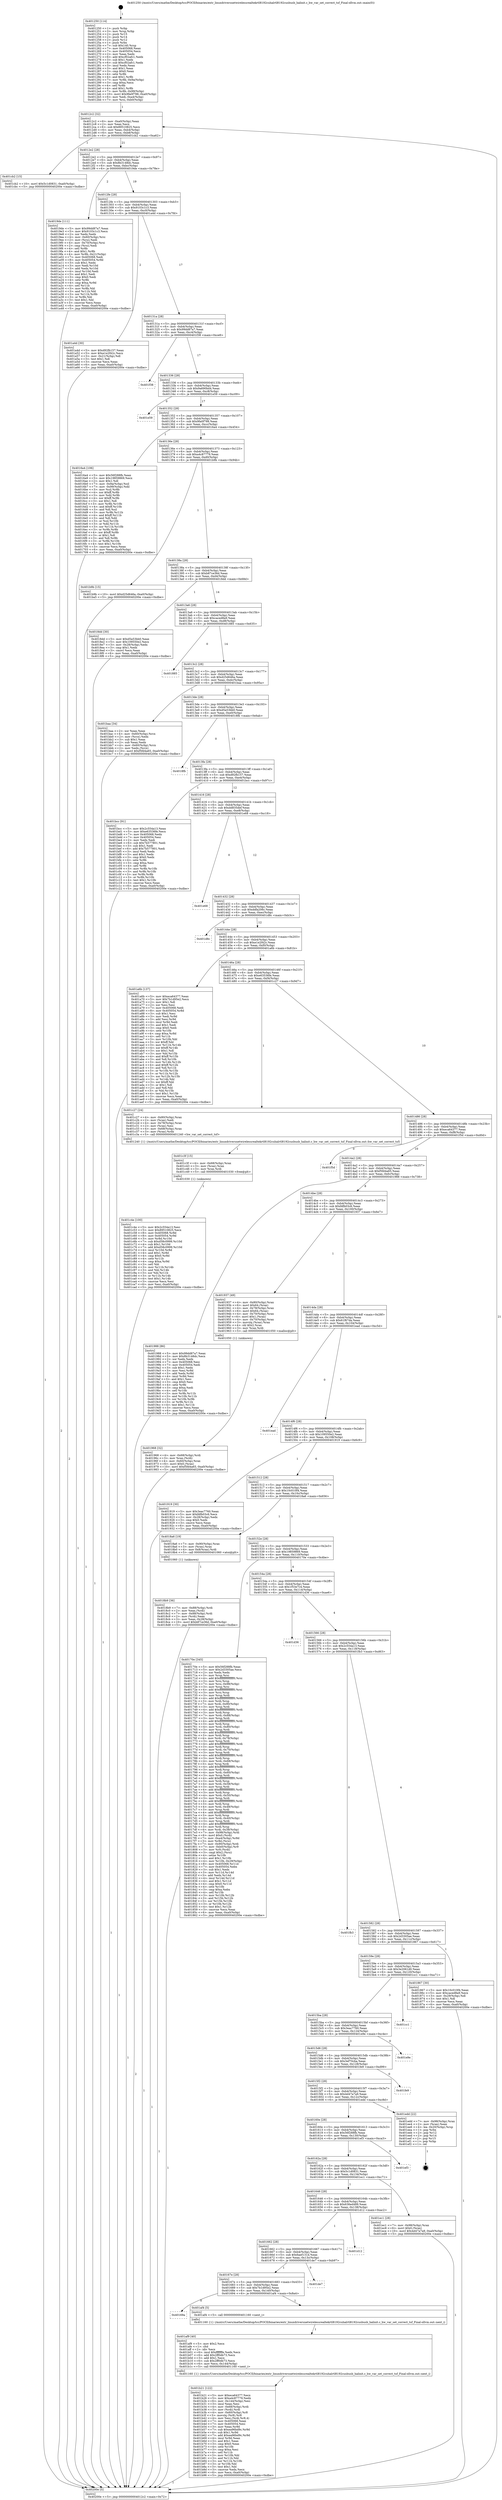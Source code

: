 digraph "0x401250" {
  label = "0x401250 (/mnt/c/Users/mathe/Desktop/tcc/POCII/binaries/extr_linuxdriversnetwirelessrealtekrtl8192cuhalrtl8192cusbusb_halinit.c_hw_var_set_correct_tsf_Final-ollvm.out::main(0))"
  labelloc = "t"
  node[shape=record]

  Entry [label="",width=0.3,height=0.3,shape=circle,fillcolor=black,style=filled]
  "0x4012c2" [label="{
     0x4012c2 [32]\l
     | [instrs]\l
     &nbsp;&nbsp;0x4012c2 \<+6\>: mov -0xa0(%rbp),%eax\l
     &nbsp;&nbsp;0x4012c8 \<+2\>: mov %eax,%ecx\l
     &nbsp;&nbsp;0x4012ca \<+6\>: sub $0x89510825,%ecx\l
     &nbsp;&nbsp;0x4012d0 \<+6\>: mov %eax,-0xb4(%rbp)\l
     &nbsp;&nbsp;0x4012d6 \<+6\>: mov %ecx,-0xb8(%rbp)\l
     &nbsp;&nbsp;0x4012dc \<+6\>: je 0000000000401cb2 \<main+0xa62\>\l
  }"]
  "0x401cb2" [label="{
     0x401cb2 [15]\l
     | [instrs]\l
     &nbsp;&nbsp;0x401cb2 \<+10\>: movl $0x5c1d0831,-0xa0(%rbp)\l
     &nbsp;&nbsp;0x401cbc \<+5\>: jmp 000000000040200e \<main+0xdbe\>\l
  }"]
  "0x4012e2" [label="{
     0x4012e2 [28]\l
     | [instrs]\l
     &nbsp;&nbsp;0x4012e2 \<+5\>: jmp 00000000004012e7 \<main+0x97\>\l
     &nbsp;&nbsp;0x4012e7 \<+6\>: mov -0xb4(%rbp),%eax\l
     &nbsp;&nbsp;0x4012ed \<+5\>: sub $0x8b3148dc,%eax\l
     &nbsp;&nbsp;0x4012f2 \<+6\>: mov %eax,-0xbc(%rbp)\l
     &nbsp;&nbsp;0x4012f8 \<+6\>: je 00000000004019de \<main+0x78e\>\l
  }"]
  Exit [label="",width=0.3,height=0.3,shape=circle,fillcolor=black,style=filled,peripheries=2]
  "0x4019de" [label="{
     0x4019de [111]\l
     | [instrs]\l
     &nbsp;&nbsp;0x4019de \<+5\>: mov $0x99dd87a7,%eax\l
     &nbsp;&nbsp;0x4019e3 \<+5\>: mov $0x9103c1c3,%ecx\l
     &nbsp;&nbsp;0x4019e8 \<+2\>: xor %edx,%edx\l
     &nbsp;&nbsp;0x4019ea \<+4\>: mov -0x60(%rbp),%rsi\l
     &nbsp;&nbsp;0x4019ee \<+2\>: mov (%rsi),%edi\l
     &nbsp;&nbsp;0x4019f0 \<+4\>: mov -0x70(%rbp),%rsi\l
     &nbsp;&nbsp;0x4019f4 \<+2\>: cmp (%rsi),%edi\l
     &nbsp;&nbsp;0x4019f6 \<+4\>: setl %r8b\l
     &nbsp;&nbsp;0x4019fa \<+4\>: and $0x1,%r8b\l
     &nbsp;&nbsp;0x4019fe \<+4\>: mov %r8b,-0x21(%rbp)\l
     &nbsp;&nbsp;0x401a02 \<+7\>: mov 0x405068,%edi\l
     &nbsp;&nbsp;0x401a09 \<+8\>: mov 0x405054,%r9d\l
     &nbsp;&nbsp;0x401a11 \<+3\>: sub $0x1,%edx\l
     &nbsp;&nbsp;0x401a14 \<+3\>: mov %edi,%r10d\l
     &nbsp;&nbsp;0x401a17 \<+3\>: add %edx,%r10d\l
     &nbsp;&nbsp;0x401a1a \<+4\>: imul %r10d,%edi\l
     &nbsp;&nbsp;0x401a1e \<+3\>: and $0x1,%edi\l
     &nbsp;&nbsp;0x401a21 \<+3\>: cmp $0x0,%edi\l
     &nbsp;&nbsp;0x401a24 \<+4\>: sete %r8b\l
     &nbsp;&nbsp;0x401a28 \<+4\>: cmp $0xa,%r9d\l
     &nbsp;&nbsp;0x401a2c \<+4\>: setl %r11b\l
     &nbsp;&nbsp;0x401a30 \<+3\>: mov %r8b,%bl\l
     &nbsp;&nbsp;0x401a33 \<+3\>: and %r11b,%bl\l
     &nbsp;&nbsp;0x401a36 \<+3\>: xor %r11b,%r8b\l
     &nbsp;&nbsp;0x401a39 \<+3\>: or %r8b,%bl\l
     &nbsp;&nbsp;0x401a3c \<+3\>: test $0x1,%bl\l
     &nbsp;&nbsp;0x401a3f \<+3\>: cmovne %ecx,%eax\l
     &nbsp;&nbsp;0x401a42 \<+6\>: mov %eax,-0xa0(%rbp)\l
     &nbsp;&nbsp;0x401a48 \<+5\>: jmp 000000000040200e \<main+0xdbe\>\l
  }"]
  "0x4012fe" [label="{
     0x4012fe [28]\l
     | [instrs]\l
     &nbsp;&nbsp;0x4012fe \<+5\>: jmp 0000000000401303 \<main+0xb3\>\l
     &nbsp;&nbsp;0x401303 \<+6\>: mov -0xb4(%rbp),%eax\l
     &nbsp;&nbsp;0x401309 \<+5\>: sub $0x9103c1c3,%eax\l
     &nbsp;&nbsp;0x40130e \<+6\>: mov %eax,-0xc0(%rbp)\l
     &nbsp;&nbsp;0x401314 \<+6\>: je 0000000000401a4d \<main+0x7fd\>\l
  }"]
  "0x401c4e" [label="{
     0x401c4e [100]\l
     | [instrs]\l
     &nbsp;&nbsp;0x401c4e \<+5\>: mov $0x2c554a13,%esi\l
     &nbsp;&nbsp;0x401c53 \<+5\>: mov $0x89510825,%ecx\l
     &nbsp;&nbsp;0x401c58 \<+8\>: mov 0x405068,%r8d\l
     &nbsp;&nbsp;0x401c60 \<+8\>: mov 0x405054,%r9d\l
     &nbsp;&nbsp;0x401c68 \<+3\>: mov %r8d,%r10d\l
     &nbsp;&nbsp;0x401c6b \<+7\>: sub $0xd58c0999,%r10d\l
     &nbsp;&nbsp;0x401c72 \<+4\>: sub $0x1,%r10d\l
     &nbsp;&nbsp;0x401c76 \<+7\>: add $0xd58c0999,%r10d\l
     &nbsp;&nbsp;0x401c7d \<+4\>: imul %r10d,%r8d\l
     &nbsp;&nbsp;0x401c81 \<+4\>: and $0x1,%r8d\l
     &nbsp;&nbsp;0x401c85 \<+4\>: cmp $0x0,%r8d\l
     &nbsp;&nbsp;0x401c89 \<+4\>: sete %r11b\l
     &nbsp;&nbsp;0x401c8d \<+4\>: cmp $0xa,%r9d\l
     &nbsp;&nbsp;0x401c91 \<+3\>: setl %bl\l
     &nbsp;&nbsp;0x401c94 \<+3\>: mov %r11b,%r14b\l
     &nbsp;&nbsp;0x401c97 \<+3\>: and %bl,%r14b\l
     &nbsp;&nbsp;0x401c9a \<+3\>: xor %bl,%r11b\l
     &nbsp;&nbsp;0x401c9d \<+3\>: or %r11b,%r14b\l
     &nbsp;&nbsp;0x401ca0 \<+4\>: test $0x1,%r14b\l
     &nbsp;&nbsp;0x401ca4 \<+3\>: cmovne %ecx,%esi\l
     &nbsp;&nbsp;0x401ca7 \<+6\>: mov %esi,-0xa0(%rbp)\l
     &nbsp;&nbsp;0x401cad \<+5\>: jmp 000000000040200e \<main+0xdbe\>\l
  }"]
  "0x401a4d" [label="{
     0x401a4d [30]\l
     | [instrs]\l
     &nbsp;&nbsp;0x401a4d \<+5\>: mov $0xd92fb157,%eax\l
     &nbsp;&nbsp;0x401a52 \<+5\>: mov $0xe1e2f42c,%ecx\l
     &nbsp;&nbsp;0x401a57 \<+3\>: mov -0x21(%rbp),%dl\l
     &nbsp;&nbsp;0x401a5a \<+3\>: test $0x1,%dl\l
     &nbsp;&nbsp;0x401a5d \<+3\>: cmovne %ecx,%eax\l
     &nbsp;&nbsp;0x401a60 \<+6\>: mov %eax,-0xa0(%rbp)\l
     &nbsp;&nbsp;0x401a66 \<+5\>: jmp 000000000040200e \<main+0xdbe\>\l
  }"]
  "0x40131a" [label="{
     0x40131a [28]\l
     | [instrs]\l
     &nbsp;&nbsp;0x40131a \<+5\>: jmp 000000000040131f \<main+0xcf\>\l
     &nbsp;&nbsp;0x40131f \<+6\>: mov -0xb4(%rbp),%eax\l
     &nbsp;&nbsp;0x401325 \<+5\>: sub $0x99dd87a7,%eax\l
     &nbsp;&nbsp;0x40132a \<+6\>: mov %eax,-0xc4(%rbp)\l
     &nbsp;&nbsp;0x401330 \<+6\>: je 0000000000401f38 \<main+0xce8\>\l
  }"]
  "0x401c3f" [label="{
     0x401c3f [15]\l
     | [instrs]\l
     &nbsp;&nbsp;0x401c3f \<+4\>: mov -0x68(%rbp),%rax\l
     &nbsp;&nbsp;0x401c43 \<+3\>: mov (%rax),%rax\l
     &nbsp;&nbsp;0x401c46 \<+3\>: mov %rax,%rdi\l
     &nbsp;&nbsp;0x401c49 \<+5\>: call 0000000000401030 \<free@plt\>\l
     | [calls]\l
     &nbsp;&nbsp;0x401030 \{1\} (unknown)\l
  }"]
  "0x401f38" [label="{
     0x401f38\l
  }", style=dashed]
  "0x401336" [label="{
     0x401336 [28]\l
     | [instrs]\l
     &nbsp;&nbsp;0x401336 \<+5\>: jmp 000000000040133b \<main+0xeb\>\l
     &nbsp;&nbsp;0x40133b \<+6\>: mov -0xb4(%rbp),%eax\l
     &nbsp;&nbsp;0x401341 \<+5\>: sub $0x9a690bd4,%eax\l
     &nbsp;&nbsp;0x401346 \<+6\>: mov %eax,-0xc8(%rbp)\l
     &nbsp;&nbsp;0x40134c \<+6\>: je 0000000000401e59 \<main+0xc09\>\l
  }"]
  "0x401b21" [label="{
     0x401b21 [122]\l
     | [instrs]\l
     &nbsp;&nbsp;0x401b21 \<+5\>: mov $0xeca64377,%ecx\l
     &nbsp;&nbsp;0x401b26 \<+5\>: mov $0xa4c87779,%edx\l
     &nbsp;&nbsp;0x401b2b \<+6\>: mov -0x144(%rbp),%esi\l
     &nbsp;&nbsp;0x401b31 \<+3\>: imul %eax,%esi\l
     &nbsp;&nbsp;0x401b34 \<+4\>: mov -0x68(%rbp),%rdi\l
     &nbsp;&nbsp;0x401b38 \<+3\>: mov (%rdi),%rdi\l
     &nbsp;&nbsp;0x401b3b \<+4\>: mov -0x60(%rbp),%r8\l
     &nbsp;&nbsp;0x401b3f \<+3\>: movslq (%r8),%r8\l
     &nbsp;&nbsp;0x401b42 \<+4\>: mov %esi,(%rdi,%r8,4)\l
     &nbsp;&nbsp;0x401b46 \<+7\>: mov 0x405068,%eax\l
     &nbsp;&nbsp;0x401b4d \<+7\>: mov 0x405054,%esi\l
     &nbsp;&nbsp;0x401b54 \<+3\>: mov %eax,%r9d\l
     &nbsp;&nbsp;0x401b57 \<+7\>: sub $0xea96bd9c,%r9d\l
     &nbsp;&nbsp;0x401b5e \<+4\>: sub $0x1,%r9d\l
     &nbsp;&nbsp;0x401b62 \<+7\>: add $0xea96bd9c,%r9d\l
     &nbsp;&nbsp;0x401b69 \<+4\>: imul %r9d,%eax\l
     &nbsp;&nbsp;0x401b6d \<+3\>: and $0x1,%eax\l
     &nbsp;&nbsp;0x401b70 \<+3\>: cmp $0x0,%eax\l
     &nbsp;&nbsp;0x401b73 \<+4\>: sete %r10b\l
     &nbsp;&nbsp;0x401b77 \<+3\>: cmp $0xa,%esi\l
     &nbsp;&nbsp;0x401b7a \<+4\>: setl %r11b\l
     &nbsp;&nbsp;0x401b7e \<+3\>: mov %r10b,%bl\l
     &nbsp;&nbsp;0x401b81 \<+3\>: and %r11b,%bl\l
     &nbsp;&nbsp;0x401b84 \<+3\>: xor %r11b,%r10b\l
     &nbsp;&nbsp;0x401b87 \<+3\>: or %r10b,%bl\l
     &nbsp;&nbsp;0x401b8a \<+3\>: test $0x1,%bl\l
     &nbsp;&nbsp;0x401b8d \<+3\>: cmovne %edx,%ecx\l
     &nbsp;&nbsp;0x401b90 \<+6\>: mov %ecx,-0xa0(%rbp)\l
     &nbsp;&nbsp;0x401b96 \<+5\>: jmp 000000000040200e \<main+0xdbe\>\l
  }"]
  "0x401e59" [label="{
     0x401e59\l
  }", style=dashed]
  "0x401352" [label="{
     0x401352 [28]\l
     | [instrs]\l
     &nbsp;&nbsp;0x401352 \<+5\>: jmp 0000000000401357 \<main+0x107\>\l
     &nbsp;&nbsp;0x401357 \<+6\>: mov -0xb4(%rbp),%eax\l
     &nbsp;&nbsp;0x40135d \<+5\>: sub $0x9fa0f788,%eax\l
     &nbsp;&nbsp;0x401362 \<+6\>: mov %eax,-0xcc(%rbp)\l
     &nbsp;&nbsp;0x401368 \<+6\>: je 00000000004016a4 \<main+0x454\>\l
  }"]
  "0x401af9" [label="{
     0x401af9 [40]\l
     | [instrs]\l
     &nbsp;&nbsp;0x401af9 \<+5\>: mov $0x2,%ecx\l
     &nbsp;&nbsp;0x401afe \<+1\>: cltd\l
     &nbsp;&nbsp;0x401aff \<+2\>: idiv %ecx\l
     &nbsp;&nbsp;0x401b01 \<+6\>: imul $0xfffffffe,%edx,%ecx\l
     &nbsp;&nbsp;0x401b07 \<+6\>: add $0x2ff0db73,%ecx\l
     &nbsp;&nbsp;0x401b0d \<+3\>: add $0x1,%ecx\l
     &nbsp;&nbsp;0x401b10 \<+6\>: sub $0x2ff0db73,%ecx\l
     &nbsp;&nbsp;0x401b16 \<+6\>: mov %ecx,-0x144(%rbp)\l
     &nbsp;&nbsp;0x401b1c \<+5\>: call 0000000000401160 \<next_i\>\l
     | [calls]\l
     &nbsp;&nbsp;0x401160 \{1\} (/mnt/c/Users/mathe/Desktop/tcc/POCII/binaries/extr_linuxdriversnetwirelessrealtekrtl8192cuhalrtl8192cusbusb_halinit.c_hw_var_set_correct_tsf_Final-ollvm.out::next_i)\l
  }"]
  "0x4016a4" [label="{
     0x4016a4 [106]\l
     | [instrs]\l
     &nbsp;&nbsp;0x4016a4 \<+5\>: mov $0x56f288fb,%eax\l
     &nbsp;&nbsp;0x4016a9 \<+5\>: mov $0x19859869,%ecx\l
     &nbsp;&nbsp;0x4016ae \<+2\>: mov $0x1,%dl\l
     &nbsp;&nbsp;0x4016b0 \<+7\>: mov -0x9a(%rbp),%sil\l
     &nbsp;&nbsp;0x4016b7 \<+7\>: mov -0x99(%rbp),%dil\l
     &nbsp;&nbsp;0x4016be \<+3\>: mov %sil,%r8b\l
     &nbsp;&nbsp;0x4016c1 \<+4\>: xor $0xff,%r8b\l
     &nbsp;&nbsp;0x4016c5 \<+3\>: mov %dil,%r9b\l
     &nbsp;&nbsp;0x4016c8 \<+4\>: xor $0xff,%r9b\l
     &nbsp;&nbsp;0x4016cc \<+3\>: xor $0x1,%dl\l
     &nbsp;&nbsp;0x4016cf \<+3\>: mov %r8b,%r10b\l
     &nbsp;&nbsp;0x4016d2 \<+4\>: and $0xff,%r10b\l
     &nbsp;&nbsp;0x4016d6 \<+3\>: and %dl,%sil\l
     &nbsp;&nbsp;0x4016d9 \<+3\>: mov %r9b,%r11b\l
     &nbsp;&nbsp;0x4016dc \<+4\>: and $0xff,%r11b\l
     &nbsp;&nbsp;0x4016e0 \<+3\>: and %dl,%dil\l
     &nbsp;&nbsp;0x4016e3 \<+3\>: or %sil,%r10b\l
     &nbsp;&nbsp;0x4016e6 \<+3\>: or %dil,%r11b\l
     &nbsp;&nbsp;0x4016e9 \<+3\>: xor %r11b,%r10b\l
     &nbsp;&nbsp;0x4016ec \<+3\>: or %r9b,%r8b\l
     &nbsp;&nbsp;0x4016ef \<+4\>: xor $0xff,%r8b\l
     &nbsp;&nbsp;0x4016f3 \<+3\>: or $0x1,%dl\l
     &nbsp;&nbsp;0x4016f6 \<+3\>: and %dl,%r8b\l
     &nbsp;&nbsp;0x4016f9 \<+3\>: or %r8b,%r10b\l
     &nbsp;&nbsp;0x4016fc \<+4\>: test $0x1,%r10b\l
     &nbsp;&nbsp;0x401700 \<+3\>: cmovne %ecx,%eax\l
     &nbsp;&nbsp;0x401703 \<+6\>: mov %eax,-0xa0(%rbp)\l
     &nbsp;&nbsp;0x401709 \<+5\>: jmp 000000000040200e \<main+0xdbe\>\l
  }"]
  "0x40136e" [label="{
     0x40136e [28]\l
     | [instrs]\l
     &nbsp;&nbsp;0x40136e \<+5\>: jmp 0000000000401373 \<main+0x123\>\l
     &nbsp;&nbsp;0x401373 \<+6\>: mov -0xb4(%rbp),%eax\l
     &nbsp;&nbsp;0x401379 \<+5\>: sub $0xa4c87779,%eax\l
     &nbsp;&nbsp;0x40137e \<+6\>: mov %eax,-0xd0(%rbp)\l
     &nbsp;&nbsp;0x401384 \<+6\>: je 0000000000401b9b \<main+0x94b\>\l
  }"]
  "0x40200e" [label="{
     0x40200e [5]\l
     | [instrs]\l
     &nbsp;&nbsp;0x40200e \<+5\>: jmp 00000000004012c2 \<main+0x72\>\l
  }"]
  "0x401250" [label="{
     0x401250 [114]\l
     | [instrs]\l
     &nbsp;&nbsp;0x401250 \<+1\>: push %rbp\l
     &nbsp;&nbsp;0x401251 \<+3\>: mov %rsp,%rbp\l
     &nbsp;&nbsp;0x401254 \<+2\>: push %r15\l
     &nbsp;&nbsp;0x401256 \<+2\>: push %r14\l
     &nbsp;&nbsp;0x401258 \<+2\>: push %r12\l
     &nbsp;&nbsp;0x40125a \<+1\>: push %rbx\l
     &nbsp;&nbsp;0x40125b \<+7\>: sub $0x140,%rsp\l
     &nbsp;&nbsp;0x401262 \<+7\>: mov 0x405068,%eax\l
     &nbsp;&nbsp;0x401269 \<+7\>: mov 0x405054,%ecx\l
     &nbsp;&nbsp;0x401270 \<+2\>: mov %eax,%edx\l
     &nbsp;&nbsp;0x401272 \<+6\>: add $0xcf02afc1,%edx\l
     &nbsp;&nbsp;0x401278 \<+3\>: sub $0x1,%edx\l
     &nbsp;&nbsp;0x40127b \<+6\>: sub $0xcf02afc1,%edx\l
     &nbsp;&nbsp;0x401281 \<+3\>: imul %edx,%eax\l
     &nbsp;&nbsp;0x401284 \<+3\>: and $0x1,%eax\l
     &nbsp;&nbsp;0x401287 \<+3\>: cmp $0x0,%eax\l
     &nbsp;&nbsp;0x40128a \<+4\>: sete %r8b\l
     &nbsp;&nbsp;0x40128e \<+4\>: and $0x1,%r8b\l
     &nbsp;&nbsp;0x401292 \<+7\>: mov %r8b,-0x9a(%rbp)\l
     &nbsp;&nbsp;0x401299 \<+3\>: cmp $0xa,%ecx\l
     &nbsp;&nbsp;0x40129c \<+4\>: setl %r8b\l
     &nbsp;&nbsp;0x4012a0 \<+4\>: and $0x1,%r8b\l
     &nbsp;&nbsp;0x4012a4 \<+7\>: mov %r8b,-0x99(%rbp)\l
     &nbsp;&nbsp;0x4012ab \<+10\>: movl $0x9fa0f788,-0xa0(%rbp)\l
     &nbsp;&nbsp;0x4012b5 \<+6\>: mov %edi,-0xa4(%rbp)\l
     &nbsp;&nbsp;0x4012bb \<+7\>: mov %rsi,-0xb0(%rbp)\l
  }"]
  "0x40169a" [label="{
     0x40169a\l
  }", style=dashed]
  "0x401b9b" [label="{
     0x401b9b [15]\l
     | [instrs]\l
     &nbsp;&nbsp;0x401b9b \<+10\>: movl $0xd25d646a,-0xa0(%rbp)\l
     &nbsp;&nbsp;0x401ba5 \<+5\>: jmp 000000000040200e \<main+0xdbe\>\l
  }"]
  "0x40138a" [label="{
     0x40138a [28]\l
     | [instrs]\l
     &nbsp;&nbsp;0x40138a \<+5\>: jmp 000000000040138f \<main+0x13f\>\l
     &nbsp;&nbsp;0x40138f \<+6\>: mov -0xb4(%rbp),%eax\l
     &nbsp;&nbsp;0x401395 \<+5\>: sub $0xb87ce36d,%eax\l
     &nbsp;&nbsp;0x40139a \<+6\>: mov %eax,-0xd4(%rbp)\l
     &nbsp;&nbsp;0x4013a0 \<+6\>: je 00000000004018dd \<main+0x68d\>\l
  }"]
  "0x401af4" [label="{
     0x401af4 [5]\l
     | [instrs]\l
     &nbsp;&nbsp;0x401af4 \<+5\>: call 0000000000401160 \<next_i\>\l
     | [calls]\l
     &nbsp;&nbsp;0x401160 \{1\} (/mnt/c/Users/mathe/Desktop/tcc/POCII/binaries/extr_linuxdriversnetwirelessrealtekrtl8192cuhalrtl8192cusbusb_halinit.c_hw_var_set_correct_tsf_Final-ollvm.out::next_i)\l
  }"]
  "0x4018dd" [label="{
     0x4018dd [30]\l
     | [instrs]\l
     &nbsp;&nbsp;0x4018dd \<+5\>: mov $0xd5a53bb0,%eax\l
     &nbsp;&nbsp;0x4018e2 \<+5\>: mov $0x109550e2,%ecx\l
     &nbsp;&nbsp;0x4018e7 \<+3\>: mov -0x28(%rbp),%edx\l
     &nbsp;&nbsp;0x4018ea \<+3\>: cmp $0x1,%edx\l
     &nbsp;&nbsp;0x4018ed \<+3\>: cmovl %ecx,%eax\l
     &nbsp;&nbsp;0x4018f0 \<+6\>: mov %eax,-0xa0(%rbp)\l
     &nbsp;&nbsp;0x4018f6 \<+5\>: jmp 000000000040200e \<main+0xdbe\>\l
  }"]
  "0x4013a6" [label="{
     0x4013a6 [28]\l
     | [instrs]\l
     &nbsp;&nbsp;0x4013a6 \<+5\>: jmp 00000000004013ab \<main+0x15b\>\l
     &nbsp;&nbsp;0x4013ab \<+6\>: mov -0xb4(%rbp),%eax\l
     &nbsp;&nbsp;0x4013b1 \<+5\>: sub $0xcaced8a9,%eax\l
     &nbsp;&nbsp;0x4013b6 \<+6\>: mov %eax,-0xd8(%rbp)\l
     &nbsp;&nbsp;0x4013bc \<+6\>: je 0000000000401885 \<main+0x635\>\l
  }"]
  "0x40167e" [label="{
     0x40167e [28]\l
     | [instrs]\l
     &nbsp;&nbsp;0x40167e \<+5\>: jmp 0000000000401683 \<main+0x433\>\l
     &nbsp;&nbsp;0x401683 \<+6\>: mov -0xb4(%rbp),%eax\l
     &nbsp;&nbsp;0x401689 \<+5\>: sub $0x7b1d95e2,%eax\l
     &nbsp;&nbsp;0x40168e \<+6\>: mov %eax,-0x140(%rbp)\l
     &nbsp;&nbsp;0x401694 \<+6\>: je 0000000000401af4 \<main+0x8a4\>\l
  }"]
  "0x401885" [label="{
     0x401885\l
  }", style=dashed]
  "0x4013c2" [label="{
     0x4013c2 [28]\l
     | [instrs]\l
     &nbsp;&nbsp;0x4013c2 \<+5\>: jmp 00000000004013c7 \<main+0x177\>\l
     &nbsp;&nbsp;0x4013c7 \<+6\>: mov -0xb4(%rbp),%eax\l
     &nbsp;&nbsp;0x4013cd \<+5\>: sub $0xd25d646a,%eax\l
     &nbsp;&nbsp;0x4013d2 \<+6\>: mov %eax,-0xdc(%rbp)\l
     &nbsp;&nbsp;0x4013d8 \<+6\>: je 0000000000401baa \<main+0x95a\>\l
  }"]
  "0x401de7" [label="{
     0x401de7\l
  }", style=dashed]
  "0x401baa" [label="{
     0x401baa [34]\l
     | [instrs]\l
     &nbsp;&nbsp;0x401baa \<+2\>: xor %eax,%eax\l
     &nbsp;&nbsp;0x401bac \<+4\>: mov -0x60(%rbp),%rcx\l
     &nbsp;&nbsp;0x401bb0 \<+2\>: mov (%rcx),%edx\l
     &nbsp;&nbsp;0x401bb2 \<+3\>: sub $0x1,%eax\l
     &nbsp;&nbsp;0x401bb5 \<+2\>: sub %eax,%edx\l
     &nbsp;&nbsp;0x401bb7 \<+4\>: mov -0x60(%rbp),%rcx\l
     &nbsp;&nbsp;0x401bbb \<+2\>: mov %edx,(%rcx)\l
     &nbsp;&nbsp;0x401bbd \<+10\>: movl $0xf5fd4a65,-0xa0(%rbp)\l
     &nbsp;&nbsp;0x401bc7 \<+5\>: jmp 000000000040200e \<main+0xdbe\>\l
  }"]
  "0x4013de" [label="{
     0x4013de [28]\l
     | [instrs]\l
     &nbsp;&nbsp;0x4013de \<+5\>: jmp 00000000004013e3 \<main+0x193\>\l
     &nbsp;&nbsp;0x4013e3 \<+6\>: mov -0xb4(%rbp),%eax\l
     &nbsp;&nbsp;0x4013e9 \<+5\>: sub $0xd5a53bb0,%eax\l
     &nbsp;&nbsp;0x4013ee \<+6\>: mov %eax,-0xe0(%rbp)\l
     &nbsp;&nbsp;0x4013f4 \<+6\>: je 00000000004018fb \<main+0x6ab\>\l
  }"]
  "0x401662" [label="{
     0x401662 [28]\l
     | [instrs]\l
     &nbsp;&nbsp;0x401662 \<+5\>: jmp 0000000000401667 \<main+0x417\>\l
     &nbsp;&nbsp;0x401667 \<+6\>: mov -0xb4(%rbp),%eax\l
     &nbsp;&nbsp;0x40166d \<+5\>: sub $0x6aef131d,%eax\l
     &nbsp;&nbsp;0x401672 \<+6\>: mov %eax,-0x13c(%rbp)\l
     &nbsp;&nbsp;0x401678 \<+6\>: je 0000000000401de7 \<main+0xb97\>\l
  }"]
  "0x4018fb" [label="{
     0x4018fb\l
  }", style=dashed]
  "0x4013fa" [label="{
     0x4013fa [28]\l
     | [instrs]\l
     &nbsp;&nbsp;0x4013fa \<+5\>: jmp 00000000004013ff \<main+0x1af\>\l
     &nbsp;&nbsp;0x4013ff \<+6\>: mov -0xb4(%rbp),%eax\l
     &nbsp;&nbsp;0x401405 \<+5\>: sub $0xd92fb157,%eax\l
     &nbsp;&nbsp;0x40140a \<+6\>: mov %eax,-0xe4(%rbp)\l
     &nbsp;&nbsp;0x401410 \<+6\>: je 0000000000401bcc \<main+0x97c\>\l
  }"]
  "0x401d12" [label="{
     0x401d12\l
  }", style=dashed]
  "0x401bcc" [label="{
     0x401bcc [91]\l
     | [instrs]\l
     &nbsp;&nbsp;0x401bcc \<+5\>: mov $0x2c554a13,%eax\l
     &nbsp;&nbsp;0x401bd1 \<+5\>: mov $0xe63536fe,%ecx\l
     &nbsp;&nbsp;0x401bd6 \<+7\>: mov 0x405068,%edx\l
     &nbsp;&nbsp;0x401bdd \<+7\>: mov 0x405054,%esi\l
     &nbsp;&nbsp;0x401be4 \<+2\>: mov %edx,%edi\l
     &nbsp;&nbsp;0x401be6 \<+6\>: sub $0x7b577801,%edi\l
     &nbsp;&nbsp;0x401bec \<+3\>: sub $0x1,%edi\l
     &nbsp;&nbsp;0x401bef \<+6\>: add $0x7b577801,%edi\l
     &nbsp;&nbsp;0x401bf5 \<+3\>: imul %edi,%edx\l
     &nbsp;&nbsp;0x401bf8 \<+3\>: and $0x1,%edx\l
     &nbsp;&nbsp;0x401bfb \<+3\>: cmp $0x0,%edx\l
     &nbsp;&nbsp;0x401bfe \<+4\>: sete %r8b\l
     &nbsp;&nbsp;0x401c02 \<+3\>: cmp $0xa,%esi\l
     &nbsp;&nbsp;0x401c05 \<+4\>: setl %r9b\l
     &nbsp;&nbsp;0x401c09 \<+3\>: mov %r8b,%r10b\l
     &nbsp;&nbsp;0x401c0c \<+3\>: and %r9b,%r10b\l
     &nbsp;&nbsp;0x401c0f \<+3\>: xor %r9b,%r8b\l
     &nbsp;&nbsp;0x401c12 \<+3\>: or %r8b,%r10b\l
     &nbsp;&nbsp;0x401c15 \<+4\>: test $0x1,%r10b\l
     &nbsp;&nbsp;0x401c19 \<+3\>: cmovne %ecx,%eax\l
     &nbsp;&nbsp;0x401c1c \<+6\>: mov %eax,-0xa0(%rbp)\l
     &nbsp;&nbsp;0x401c22 \<+5\>: jmp 000000000040200e \<main+0xdbe\>\l
  }"]
  "0x401416" [label="{
     0x401416 [28]\l
     | [instrs]\l
     &nbsp;&nbsp;0x401416 \<+5\>: jmp 000000000040141b \<main+0x1cb\>\l
     &nbsp;&nbsp;0x40141b \<+6\>: mov -0xb4(%rbp),%eax\l
     &nbsp;&nbsp;0x401421 \<+5\>: sub $0xdd835def,%eax\l
     &nbsp;&nbsp;0x401426 \<+6\>: mov %eax,-0xe8(%rbp)\l
     &nbsp;&nbsp;0x40142c \<+6\>: je 0000000000401e68 \<main+0xc18\>\l
  }"]
  "0x401646" [label="{
     0x401646 [28]\l
     | [instrs]\l
     &nbsp;&nbsp;0x401646 \<+5\>: jmp 000000000040164b \<main+0x3fb\>\l
     &nbsp;&nbsp;0x40164b \<+6\>: mov -0xb4(%rbp),%eax\l
     &nbsp;&nbsp;0x401651 \<+5\>: sub $0x636ed489,%eax\l
     &nbsp;&nbsp;0x401656 \<+6\>: mov %eax,-0x138(%rbp)\l
     &nbsp;&nbsp;0x40165c \<+6\>: je 0000000000401d12 \<main+0xac2\>\l
  }"]
  "0x401e68" [label="{
     0x401e68\l
  }", style=dashed]
  "0x401432" [label="{
     0x401432 [28]\l
     | [instrs]\l
     &nbsp;&nbsp;0x401432 \<+5\>: jmp 0000000000401437 \<main+0x1e7\>\l
     &nbsp;&nbsp;0x401437 \<+6\>: mov -0xb4(%rbp),%eax\l
     &nbsp;&nbsp;0x40143d \<+5\>: sub $0xddfa206c,%eax\l
     &nbsp;&nbsp;0x401442 \<+6\>: mov %eax,-0xec(%rbp)\l
     &nbsp;&nbsp;0x401448 \<+6\>: je 0000000000401d8c \<main+0xb3c\>\l
  }"]
  "0x401ec1" [label="{
     0x401ec1 [28]\l
     | [instrs]\l
     &nbsp;&nbsp;0x401ec1 \<+7\>: mov -0x98(%rbp),%rax\l
     &nbsp;&nbsp;0x401ec8 \<+6\>: movl $0x0,(%rax)\l
     &nbsp;&nbsp;0x401ece \<+10\>: movl $0x4d47a7a9,-0xa0(%rbp)\l
     &nbsp;&nbsp;0x401ed8 \<+5\>: jmp 000000000040200e \<main+0xdbe\>\l
  }"]
  "0x401d8c" [label="{
     0x401d8c\l
  }", style=dashed]
  "0x40144e" [label="{
     0x40144e [28]\l
     | [instrs]\l
     &nbsp;&nbsp;0x40144e \<+5\>: jmp 0000000000401453 \<main+0x203\>\l
     &nbsp;&nbsp;0x401453 \<+6\>: mov -0xb4(%rbp),%eax\l
     &nbsp;&nbsp;0x401459 \<+5\>: sub $0xe1e2f42c,%eax\l
     &nbsp;&nbsp;0x40145e \<+6\>: mov %eax,-0xf0(%rbp)\l
     &nbsp;&nbsp;0x401464 \<+6\>: je 0000000000401a6b \<main+0x81b\>\l
  }"]
  "0x40162a" [label="{
     0x40162a [28]\l
     | [instrs]\l
     &nbsp;&nbsp;0x40162a \<+5\>: jmp 000000000040162f \<main+0x3df\>\l
     &nbsp;&nbsp;0x40162f \<+6\>: mov -0xb4(%rbp),%eax\l
     &nbsp;&nbsp;0x401635 \<+5\>: sub $0x5c1d0831,%eax\l
     &nbsp;&nbsp;0x40163a \<+6\>: mov %eax,-0x134(%rbp)\l
     &nbsp;&nbsp;0x401640 \<+6\>: je 0000000000401ec1 \<main+0xc71\>\l
  }"]
  "0x401a6b" [label="{
     0x401a6b [137]\l
     | [instrs]\l
     &nbsp;&nbsp;0x401a6b \<+5\>: mov $0xeca64377,%eax\l
     &nbsp;&nbsp;0x401a70 \<+5\>: mov $0x7b1d95e2,%ecx\l
     &nbsp;&nbsp;0x401a75 \<+2\>: mov $0x1,%dl\l
     &nbsp;&nbsp;0x401a77 \<+2\>: xor %esi,%esi\l
     &nbsp;&nbsp;0x401a79 \<+7\>: mov 0x405068,%edi\l
     &nbsp;&nbsp;0x401a80 \<+8\>: mov 0x405054,%r8d\l
     &nbsp;&nbsp;0x401a88 \<+3\>: sub $0x1,%esi\l
     &nbsp;&nbsp;0x401a8b \<+3\>: mov %edi,%r9d\l
     &nbsp;&nbsp;0x401a8e \<+3\>: add %esi,%r9d\l
     &nbsp;&nbsp;0x401a91 \<+4\>: imul %r9d,%edi\l
     &nbsp;&nbsp;0x401a95 \<+3\>: and $0x1,%edi\l
     &nbsp;&nbsp;0x401a98 \<+3\>: cmp $0x0,%edi\l
     &nbsp;&nbsp;0x401a9b \<+4\>: sete %r10b\l
     &nbsp;&nbsp;0x401a9f \<+4\>: cmp $0xa,%r8d\l
     &nbsp;&nbsp;0x401aa3 \<+4\>: setl %r11b\l
     &nbsp;&nbsp;0x401aa7 \<+3\>: mov %r10b,%bl\l
     &nbsp;&nbsp;0x401aaa \<+3\>: xor $0xff,%bl\l
     &nbsp;&nbsp;0x401aad \<+3\>: mov %r11b,%r14b\l
     &nbsp;&nbsp;0x401ab0 \<+4\>: xor $0xff,%r14b\l
     &nbsp;&nbsp;0x401ab4 \<+3\>: xor $0x1,%dl\l
     &nbsp;&nbsp;0x401ab7 \<+3\>: mov %bl,%r15b\l
     &nbsp;&nbsp;0x401aba \<+4\>: and $0xff,%r15b\l
     &nbsp;&nbsp;0x401abe \<+3\>: and %dl,%r10b\l
     &nbsp;&nbsp;0x401ac1 \<+3\>: mov %r14b,%r12b\l
     &nbsp;&nbsp;0x401ac4 \<+4\>: and $0xff,%r12b\l
     &nbsp;&nbsp;0x401ac8 \<+3\>: and %dl,%r11b\l
     &nbsp;&nbsp;0x401acb \<+3\>: or %r10b,%r15b\l
     &nbsp;&nbsp;0x401ace \<+3\>: or %r11b,%r12b\l
     &nbsp;&nbsp;0x401ad1 \<+3\>: xor %r12b,%r15b\l
     &nbsp;&nbsp;0x401ad4 \<+3\>: or %r14b,%bl\l
     &nbsp;&nbsp;0x401ad7 \<+3\>: xor $0xff,%bl\l
     &nbsp;&nbsp;0x401ada \<+3\>: or $0x1,%dl\l
     &nbsp;&nbsp;0x401add \<+2\>: and %dl,%bl\l
     &nbsp;&nbsp;0x401adf \<+3\>: or %bl,%r15b\l
     &nbsp;&nbsp;0x401ae2 \<+4\>: test $0x1,%r15b\l
     &nbsp;&nbsp;0x401ae6 \<+3\>: cmovne %ecx,%eax\l
     &nbsp;&nbsp;0x401ae9 \<+6\>: mov %eax,-0xa0(%rbp)\l
     &nbsp;&nbsp;0x401aef \<+5\>: jmp 000000000040200e \<main+0xdbe\>\l
  }"]
  "0x40146a" [label="{
     0x40146a [28]\l
     | [instrs]\l
     &nbsp;&nbsp;0x40146a \<+5\>: jmp 000000000040146f \<main+0x21f\>\l
     &nbsp;&nbsp;0x40146f \<+6\>: mov -0xb4(%rbp),%eax\l
     &nbsp;&nbsp;0x401475 \<+5\>: sub $0xe63536fe,%eax\l
     &nbsp;&nbsp;0x40147a \<+6\>: mov %eax,-0xf4(%rbp)\l
     &nbsp;&nbsp;0x401480 \<+6\>: je 0000000000401c27 \<main+0x9d7\>\l
  }"]
  "0x401ef3" [label="{
     0x401ef3\l
  }", style=dashed]
  "0x401c27" [label="{
     0x401c27 [24]\l
     | [instrs]\l
     &nbsp;&nbsp;0x401c27 \<+4\>: mov -0x80(%rbp),%rax\l
     &nbsp;&nbsp;0x401c2b \<+2\>: mov (%rax),%edi\l
     &nbsp;&nbsp;0x401c2d \<+4\>: mov -0x78(%rbp),%rax\l
     &nbsp;&nbsp;0x401c31 \<+2\>: mov (%rax),%esi\l
     &nbsp;&nbsp;0x401c33 \<+4\>: mov -0x68(%rbp),%rax\l
     &nbsp;&nbsp;0x401c37 \<+3\>: mov (%rax),%rdx\l
     &nbsp;&nbsp;0x401c3a \<+5\>: call 0000000000401240 \<hw_var_set_correct_tsf\>\l
     | [calls]\l
     &nbsp;&nbsp;0x401240 \{1\} (/mnt/c/Users/mathe/Desktop/tcc/POCII/binaries/extr_linuxdriversnetwirelessrealtekrtl8192cuhalrtl8192cusbusb_halinit.c_hw_var_set_correct_tsf_Final-ollvm.out::hw_var_set_correct_tsf)\l
  }"]
  "0x401486" [label="{
     0x401486 [28]\l
     | [instrs]\l
     &nbsp;&nbsp;0x401486 \<+5\>: jmp 000000000040148b \<main+0x23b\>\l
     &nbsp;&nbsp;0x40148b \<+6\>: mov -0xb4(%rbp),%eax\l
     &nbsp;&nbsp;0x401491 \<+5\>: sub $0xeca64377,%eax\l
     &nbsp;&nbsp;0x401496 \<+6\>: mov %eax,-0xf8(%rbp)\l
     &nbsp;&nbsp;0x40149c \<+6\>: je 0000000000401f5d \<main+0xd0d\>\l
  }"]
  "0x40160e" [label="{
     0x40160e [28]\l
     | [instrs]\l
     &nbsp;&nbsp;0x40160e \<+5\>: jmp 0000000000401613 \<main+0x3c3\>\l
     &nbsp;&nbsp;0x401613 \<+6\>: mov -0xb4(%rbp),%eax\l
     &nbsp;&nbsp;0x401619 \<+5\>: sub $0x56f288fb,%eax\l
     &nbsp;&nbsp;0x40161e \<+6\>: mov %eax,-0x130(%rbp)\l
     &nbsp;&nbsp;0x401624 \<+6\>: je 0000000000401ef3 \<main+0xca3\>\l
  }"]
  "0x401f5d" [label="{
     0x401f5d\l
  }", style=dashed]
  "0x4014a2" [label="{
     0x4014a2 [28]\l
     | [instrs]\l
     &nbsp;&nbsp;0x4014a2 \<+5\>: jmp 00000000004014a7 \<main+0x257\>\l
     &nbsp;&nbsp;0x4014a7 \<+6\>: mov -0xb4(%rbp),%eax\l
     &nbsp;&nbsp;0x4014ad \<+5\>: sub $0xf5fd4a65,%eax\l
     &nbsp;&nbsp;0x4014b2 \<+6\>: mov %eax,-0xfc(%rbp)\l
     &nbsp;&nbsp;0x4014b8 \<+6\>: je 0000000000401988 \<main+0x738\>\l
  }"]
  "0x401edd" [label="{
     0x401edd [22]\l
     | [instrs]\l
     &nbsp;&nbsp;0x401edd \<+7\>: mov -0x98(%rbp),%rax\l
     &nbsp;&nbsp;0x401ee4 \<+2\>: mov (%rax),%eax\l
     &nbsp;&nbsp;0x401ee6 \<+4\>: lea -0x20(%rbp),%rsp\l
     &nbsp;&nbsp;0x401eea \<+1\>: pop %rbx\l
     &nbsp;&nbsp;0x401eeb \<+2\>: pop %r12\l
     &nbsp;&nbsp;0x401eed \<+2\>: pop %r14\l
     &nbsp;&nbsp;0x401eef \<+2\>: pop %r15\l
     &nbsp;&nbsp;0x401ef1 \<+1\>: pop %rbp\l
     &nbsp;&nbsp;0x401ef2 \<+1\>: ret\l
  }"]
  "0x401988" [label="{
     0x401988 [86]\l
     | [instrs]\l
     &nbsp;&nbsp;0x401988 \<+5\>: mov $0x99dd87a7,%eax\l
     &nbsp;&nbsp;0x40198d \<+5\>: mov $0x8b3148dc,%ecx\l
     &nbsp;&nbsp;0x401992 \<+2\>: xor %edx,%edx\l
     &nbsp;&nbsp;0x401994 \<+7\>: mov 0x405068,%esi\l
     &nbsp;&nbsp;0x40199b \<+7\>: mov 0x405054,%edi\l
     &nbsp;&nbsp;0x4019a2 \<+3\>: sub $0x1,%edx\l
     &nbsp;&nbsp;0x4019a5 \<+3\>: mov %esi,%r8d\l
     &nbsp;&nbsp;0x4019a8 \<+3\>: add %edx,%r8d\l
     &nbsp;&nbsp;0x4019ab \<+4\>: imul %r8d,%esi\l
     &nbsp;&nbsp;0x4019af \<+3\>: and $0x1,%esi\l
     &nbsp;&nbsp;0x4019b2 \<+3\>: cmp $0x0,%esi\l
     &nbsp;&nbsp;0x4019b5 \<+4\>: sete %r9b\l
     &nbsp;&nbsp;0x4019b9 \<+3\>: cmp $0xa,%edi\l
     &nbsp;&nbsp;0x4019bc \<+4\>: setl %r10b\l
     &nbsp;&nbsp;0x4019c0 \<+3\>: mov %r9b,%r11b\l
     &nbsp;&nbsp;0x4019c3 \<+3\>: and %r10b,%r11b\l
     &nbsp;&nbsp;0x4019c6 \<+3\>: xor %r10b,%r9b\l
     &nbsp;&nbsp;0x4019c9 \<+3\>: or %r9b,%r11b\l
     &nbsp;&nbsp;0x4019cc \<+4\>: test $0x1,%r11b\l
     &nbsp;&nbsp;0x4019d0 \<+3\>: cmovne %ecx,%eax\l
     &nbsp;&nbsp;0x4019d3 \<+6\>: mov %eax,-0xa0(%rbp)\l
     &nbsp;&nbsp;0x4019d9 \<+5\>: jmp 000000000040200e \<main+0xdbe\>\l
  }"]
  "0x4014be" [label="{
     0x4014be [28]\l
     | [instrs]\l
     &nbsp;&nbsp;0x4014be \<+5\>: jmp 00000000004014c3 \<main+0x273\>\l
     &nbsp;&nbsp;0x4014c3 \<+6\>: mov -0xb4(%rbp),%eax\l
     &nbsp;&nbsp;0x4014c9 \<+5\>: sub $0xfdfb03c6,%eax\l
     &nbsp;&nbsp;0x4014ce \<+6\>: mov %eax,-0x100(%rbp)\l
     &nbsp;&nbsp;0x4014d4 \<+6\>: je 0000000000401937 \<main+0x6e7\>\l
  }"]
  "0x4015f2" [label="{
     0x4015f2 [28]\l
     | [instrs]\l
     &nbsp;&nbsp;0x4015f2 \<+5\>: jmp 00000000004015f7 \<main+0x3a7\>\l
     &nbsp;&nbsp;0x4015f7 \<+6\>: mov -0xb4(%rbp),%eax\l
     &nbsp;&nbsp;0x4015fd \<+5\>: sub $0x4d47a7a9,%eax\l
     &nbsp;&nbsp;0x401602 \<+6\>: mov %eax,-0x12c(%rbp)\l
     &nbsp;&nbsp;0x401608 \<+6\>: je 0000000000401edd \<main+0xc8d\>\l
  }"]
  "0x401937" [label="{
     0x401937 [49]\l
     | [instrs]\l
     &nbsp;&nbsp;0x401937 \<+4\>: mov -0x80(%rbp),%rax\l
     &nbsp;&nbsp;0x40193b \<+6\>: movl $0x64,(%rax)\l
     &nbsp;&nbsp;0x401941 \<+4\>: mov -0x78(%rbp),%rax\l
     &nbsp;&nbsp;0x401945 \<+6\>: movl $0x64,(%rax)\l
     &nbsp;&nbsp;0x40194b \<+4\>: mov -0x70(%rbp),%rax\l
     &nbsp;&nbsp;0x40194f \<+6\>: movl $0x1,(%rax)\l
     &nbsp;&nbsp;0x401955 \<+4\>: mov -0x70(%rbp),%rax\l
     &nbsp;&nbsp;0x401959 \<+3\>: movslq (%rax),%rax\l
     &nbsp;&nbsp;0x40195c \<+4\>: shl $0x2,%rax\l
     &nbsp;&nbsp;0x401960 \<+3\>: mov %rax,%rdi\l
     &nbsp;&nbsp;0x401963 \<+5\>: call 0000000000401050 \<malloc@plt\>\l
     | [calls]\l
     &nbsp;&nbsp;0x401050 \{1\} (unknown)\l
  }"]
  "0x4014da" [label="{
     0x4014da [28]\l
     | [instrs]\l
     &nbsp;&nbsp;0x4014da \<+5\>: jmp 00000000004014df \<main+0x28f\>\l
     &nbsp;&nbsp;0x4014df \<+6\>: mov -0xb4(%rbp),%eax\l
     &nbsp;&nbsp;0x4014e5 \<+5\>: sub $0x61f67da,%eax\l
     &nbsp;&nbsp;0x4014ea \<+6\>: mov %eax,-0x104(%rbp)\l
     &nbsp;&nbsp;0x4014f0 \<+6\>: je 0000000000401ead \<main+0xc5d\>\l
  }"]
  "0x401fe9" [label="{
     0x401fe9\l
  }", style=dashed]
  "0x401ead" [label="{
     0x401ead\l
  }", style=dashed]
  "0x4014f6" [label="{
     0x4014f6 [28]\l
     | [instrs]\l
     &nbsp;&nbsp;0x4014f6 \<+5\>: jmp 00000000004014fb \<main+0x2ab\>\l
     &nbsp;&nbsp;0x4014fb \<+6\>: mov -0xb4(%rbp),%eax\l
     &nbsp;&nbsp;0x401501 \<+5\>: sub $0x109550e2,%eax\l
     &nbsp;&nbsp;0x401506 \<+6\>: mov %eax,-0x108(%rbp)\l
     &nbsp;&nbsp;0x40150c \<+6\>: je 0000000000401919 \<main+0x6c9\>\l
  }"]
  "0x4015d6" [label="{
     0x4015d6 [28]\l
     | [instrs]\l
     &nbsp;&nbsp;0x4015d6 \<+5\>: jmp 00000000004015db \<main+0x38b\>\l
     &nbsp;&nbsp;0x4015db \<+6\>: mov -0xb4(%rbp),%eax\l
     &nbsp;&nbsp;0x4015e1 \<+5\>: sub $0x3ef70cba,%eax\l
     &nbsp;&nbsp;0x4015e6 \<+6\>: mov %eax,-0x128(%rbp)\l
     &nbsp;&nbsp;0x4015ec \<+6\>: je 0000000000401fe9 \<main+0xd99\>\l
  }"]
  "0x401919" [label="{
     0x401919 [30]\l
     | [instrs]\l
     &nbsp;&nbsp;0x401919 \<+5\>: mov $0x3eac7760,%eax\l
     &nbsp;&nbsp;0x40191e \<+5\>: mov $0xfdfb03c6,%ecx\l
     &nbsp;&nbsp;0x401923 \<+3\>: mov -0x28(%rbp),%edx\l
     &nbsp;&nbsp;0x401926 \<+3\>: cmp $0x0,%edx\l
     &nbsp;&nbsp;0x401929 \<+3\>: cmove %ecx,%eax\l
     &nbsp;&nbsp;0x40192c \<+6\>: mov %eax,-0xa0(%rbp)\l
     &nbsp;&nbsp;0x401932 \<+5\>: jmp 000000000040200e \<main+0xdbe\>\l
  }"]
  "0x401512" [label="{
     0x401512 [28]\l
     | [instrs]\l
     &nbsp;&nbsp;0x401512 \<+5\>: jmp 0000000000401517 \<main+0x2c7\>\l
     &nbsp;&nbsp;0x401517 \<+6\>: mov -0xb4(%rbp),%eax\l
     &nbsp;&nbsp;0x40151d \<+5\>: sub $0x10c010f4,%eax\l
     &nbsp;&nbsp;0x401522 \<+6\>: mov %eax,-0x10c(%rbp)\l
     &nbsp;&nbsp;0x401528 \<+6\>: je 00000000004018a6 \<main+0x656\>\l
  }"]
  "0x401e9e" [label="{
     0x401e9e\l
  }", style=dashed]
  "0x4018a6" [label="{
     0x4018a6 [19]\l
     | [instrs]\l
     &nbsp;&nbsp;0x4018a6 \<+7\>: mov -0x90(%rbp),%rax\l
     &nbsp;&nbsp;0x4018ad \<+3\>: mov (%rax),%rax\l
     &nbsp;&nbsp;0x4018b0 \<+4\>: mov 0x8(%rax),%rdi\l
     &nbsp;&nbsp;0x4018b4 \<+5\>: call 0000000000401060 \<atoi@plt\>\l
     | [calls]\l
     &nbsp;&nbsp;0x401060 \{1\} (unknown)\l
  }"]
  "0x40152e" [label="{
     0x40152e [28]\l
     | [instrs]\l
     &nbsp;&nbsp;0x40152e \<+5\>: jmp 0000000000401533 \<main+0x2e3\>\l
     &nbsp;&nbsp;0x401533 \<+6\>: mov -0xb4(%rbp),%eax\l
     &nbsp;&nbsp;0x401539 \<+5\>: sub $0x19859869,%eax\l
     &nbsp;&nbsp;0x40153e \<+6\>: mov %eax,-0x110(%rbp)\l
     &nbsp;&nbsp;0x401544 \<+6\>: je 000000000040170e \<main+0x4be\>\l
  }"]
  "0x4015ba" [label="{
     0x4015ba [28]\l
     | [instrs]\l
     &nbsp;&nbsp;0x4015ba \<+5\>: jmp 00000000004015bf \<main+0x36f\>\l
     &nbsp;&nbsp;0x4015bf \<+6\>: mov -0xb4(%rbp),%eax\l
     &nbsp;&nbsp;0x4015c5 \<+5\>: sub $0x3eac7760,%eax\l
     &nbsp;&nbsp;0x4015ca \<+6\>: mov %eax,-0x124(%rbp)\l
     &nbsp;&nbsp;0x4015d0 \<+6\>: je 0000000000401e9e \<main+0xc4e\>\l
  }"]
  "0x40170e" [label="{
     0x40170e [345]\l
     | [instrs]\l
     &nbsp;&nbsp;0x40170e \<+5\>: mov $0x56f288fb,%eax\l
     &nbsp;&nbsp;0x401713 \<+5\>: mov $0x2d3305ae,%ecx\l
     &nbsp;&nbsp;0x401718 \<+2\>: xor %edx,%edx\l
     &nbsp;&nbsp;0x40171a \<+3\>: mov %rsp,%rsi\l
     &nbsp;&nbsp;0x40171d \<+4\>: add $0xfffffffffffffff0,%rsi\l
     &nbsp;&nbsp;0x401721 \<+3\>: mov %rsi,%rsp\l
     &nbsp;&nbsp;0x401724 \<+7\>: mov %rsi,-0x98(%rbp)\l
     &nbsp;&nbsp;0x40172b \<+3\>: mov %rsp,%rsi\l
     &nbsp;&nbsp;0x40172e \<+4\>: add $0xfffffffffffffff0,%rsi\l
     &nbsp;&nbsp;0x401732 \<+3\>: mov %rsi,%rsp\l
     &nbsp;&nbsp;0x401735 \<+3\>: mov %rsp,%rdi\l
     &nbsp;&nbsp;0x401738 \<+4\>: add $0xfffffffffffffff0,%rdi\l
     &nbsp;&nbsp;0x40173c \<+3\>: mov %rdi,%rsp\l
     &nbsp;&nbsp;0x40173f \<+7\>: mov %rdi,-0x90(%rbp)\l
     &nbsp;&nbsp;0x401746 \<+3\>: mov %rsp,%rdi\l
     &nbsp;&nbsp;0x401749 \<+4\>: add $0xfffffffffffffff0,%rdi\l
     &nbsp;&nbsp;0x40174d \<+3\>: mov %rdi,%rsp\l
     &nbsp;&nbsp;0x401750 \<+7\>: mov %rdi,-0x88(%rbp)\l
     &nbsp;&nbsp;0x401757 \<+3\>: mov %rsp,%rdi\l
     &nbsp;&nbsp;0x40175a \<+4\>: add $0xfffffffffffffff0,%rdi\l
     &nbsp;&nbsp;0x40175e \<+3\>: mov %rdi,%rsp\l
     &nbsp;&nbsp;0x401761 \<+4\>: mov %rdi,-0x80(%rbp)\l
     &nbsp;&nbsp;0x401765 \<+3\>: mov %rsp,%rdi\l
     &nbsp;&nbsp;0x401768 \<+4\>: add $0xfffffffffffffff0,%rdi\l
     &nbsp;&nbsp;0x40176c \<+3\>: mov %rdi,%rsp\l
     &nbsp;&nbsp;0x40176f \<+4\>: mov %rdi,-0x78(%rbp)\l
     &nbsp;&nbsp;0x401773 \<+3\>: mov %rsp,%rdi\l
     &nbsp;&nbsp;0x401776 \<+4\>: add $0xfffffffffffffff0,%rdi\l
     &nbsp;&nbsp;0x40177a \<+3\>: mov %rdi,%rsp\l
     &nbsp;&nbsp;0x40177d \<+4\>: mov %rdi,-0x70(%rbp)\l
     &nbsp;&nbsp;0x401781 \<+3\>: mov %rsp,%rdi\l
     &nbsp;&nbsp;0x401784 \<+4\>: add $0xfffffffffffffff0,%rdi\l
     &nbsp;&nbsp;0x401788 \<+3\>: mov %rdi,%rsp\l
     &nbsp;&nbsp;0x40178b \<+4\>: mov %rdi,-0x68(%rbp)\l
     &nbsp;&nbsp;0x40178f \<+3\>: mov %rsp,%rdi\l
     &nbsp;&nbsp;0x401792 \<+4\>: add $0xfffffffffffffff0,%rdi\l
     &nbsp;&nbsp;0x401796 \<+3\>: mov %rdi,%rsp\l
     &nbsp;&nbsp;0x401799 \<+4\>: mov %rdi,-0x60(%rbp)\l
     &nbsp;&nbsp;0x40179d \<+3\>: mov %rsp,%rdi\l
     &nbsp;&nbsp;0x4017a0 \<+4\>: add $0xfffffffffffffff0,%rdi\l
     &nbsp;&nbsp;0x4017a4 \<+3\>: mov %rdi,%rsp\l
     &nbsp;&nbsp;0x4017a7 \<+4\>: mov %rdi,-0x58(%rbp)\l
     &nbsp;&nbsp;0x4017ab \<+3\>: mov %rsp,%rdi\l
     &nbsp;&nbsp;0x4017ae \<+4\>: add $0xfffffffffffffff0,%rdi\l
     &nbsp;&nbsp;0x4017b2 \<+3\>: mov %rdi,%rsp\l
     &nbsp;&nbsp;0x4017b5 \<+4\>: mov %rdi,-0x50(%rbp)\l
     &nbsp;&nbsp;0x4017b9 \<+3\>: mov %rsp,%rdi\l
     &nbsp;&nbsp;0x4017bc \<+4\>: add $0xfffffffffffffff0,%rdi\l
     &nbsp;&nbsp;0x4017c0 \<+3\>: mov %rdi,%rsp\l
     &nbsp;&nbsp;0x4017c3 \<+4\>: mov %rdi,-0x48(%rbp)\l
     &nbsp;&nbsp;0x4017c7 \<+3\>: mov %rsp,%rdi\l
     &nbsp;&nbsp;0x4017ca \<+4\>: add $0xfffffffffffffff0,%rdi\l
     &nbsp;&nbsp;0x4017ce \<+3\>: mov %rdi,%rsp\l
     &nbsp;&nbsp;0x4017d1 \<+4\>: mov %rdi,-0x40(%rbp)\l
     &nbsp;&nbsp;0x4017d5 \<+3\>: mov %rsp,%rdi\l
     &nbsp;&nbsp;0x4017d8 \<+4\>: add $0xfffffffffffffff0,%rdi\l
     &nbsp;&nbsp;0x4017dc \<+3\>: mov %rdi,%rsp\l
     &nbsp;&nbsp;0x4017df \<+4\>: mov %rdi,-0x38(%rbp)\l
     &nbsp;&nbsp;0x4017e3 \<+7\>: mov -0x98(%rbp),%rdi\l
     &nbsp;&nbsp;0x4017ea \<+6\>: movl $0x0,(%rdi)\l
     &nbsp;&nbsp;0x4017f0 \<+7\>: mov -0xa4(%rbp),%r8d\l
     &nbsp;&nbsp;0x4017f7 \<+3\>: mov %r8d,(%rsi)\l
     &nbsp;&nbsp;0x4017fa \<+7\>: mov -0x90(%rbp),%rdi\l
     &nbsp;&nbsp;0x401801 \<+7\>: mov -0xb0(%rbp),%r9\l
     &nbsp;&nbsp;0x401808 \<+3\>: mov %r9,(%rdi)\l
     &nbsp;&nbsp;0x40180b \<+3\>: cmpl $0x2,(%rsi)\l
     &nbsp;&nbsp;0x40180e \<+4\>: setne %r10b\l
     &nbsp;&nbsp;0x401812 \<+4\>: and $0x1,%r10b\l
     &nbsp;&nbsp;0x401816 \<+4\>: mov %r10b,-0x29(%rbp)\l
     &nbsp;&nbsp;0x40181a \<+8\>: mov 0x405068,%r11d\l
     &nbsp;&nbsp;0x401822 \<+7\>: mov 0x405054,%ebx\l
     &nbsp;&nbsp;0x401829 \<+3\>: sub $0x1,%edx\l
     &nbsp;&nbsp;0x40182c \<+3\>: mov %r11d,%r14d\l
     &nbsp;&nbsp;0x40182f \<+3\>: add %edx,%r14d\l
     &nbsp;&nbsp;0x401832 \<+4\>: imul %r14d,%r11d\l
     &nbsp;&nbsp;0x401836 \<+4\>: and $0x1,%r11d\l
     &nbsp;&nbsp;0x40183a \<+4\>: cmp $0x0,%r11d\l
     &nbsp;&nbsp;0x40183e \<+4\>: sete %r10b\l
     &nbsp;&nbsp;0x401842 \<+3\>: cmp $0xa,%ebx\l
     &nbsp;&nbsp;0x401845 \<+4\>: setl %r15b\l
     &nbsp;&nbsp;0x401849 \<+3\>: mov %r10b,%r12b\l
     &nbsp;&nbsp;0x40184c \<+3\>: and %r15b,%r12b\l
     &nbsp;&nbsp;0x40184f \<+3\>: xor %r15b,%r10b\l
     &nbsp;&nbsp;0x401852 \<+3\>: or %r10b,%r12b\l
     &nbsp;&nbsp;0x401855 \<+4\>: test $0x1,%r12b\l
     &nbsp;&nbsp;0x401859 \<+3\>: cmovne %ecx,%eax\l
     &nbsp;&nbsp;0x40185c \<+6\>: mov %eax,-0xa0(%rbp)\l
     &nbsp;&nbsp;0x401862 \<+5\>: jmp 000000000040200e \<main+0xdbe\>\l
  }"]
  "0x40154a" [label="{
     0x40154a [28]\l
     | [instrs]\l
     &nbsp;&nbsp;0x40154a \<+5\>: jmp 000000000040154f \<main+0x2ff\>\l
     &nbsp;&nbsp;0x40154f \<+6\>: mov -0xb4(%rbp),%eax\l
     &nbsp;&nbsp;0x401555 \<+5\>: sub $0x1f53e7c4,%eax\l
     &nbsp;&nbsp;0x40155a \<+6\>: mov %eax,-0x114(%rbp)\l
     &nbsp;&nbsp;0x401560 \<+6\>: je 0000000000401d36 \<main+0xae6\>\l
  }"]
  "0x401cc1" [label="{
     0x401cc1\l
  }", style=dashed]
  "0x401968" [label="{
     0x401968 [32]\l
     | [instrs]\l
     &nbsp;&nbsp;0x401968 \<+4\>: mov -0x68(%rbp),%rdi\l
     &nbsp;&nbsp;0x40196c \<+3\>: mov %rax,(%rdi)\l
     &nbsp;&nbsp;0x40196f \<+4\>: mov -0x60(%rbp),%rax\l
     &nbsp;&nbsp;0x401973 \<+6\>: movl $0x0,(%rax)\l
     &nbsp;&nbsp;0x401979 \<+10\>: movl $0xf5fd4a65,-0xa0(%rbp)\l
     &nbsp;&nbsp;0x401983 \<+5\>: jmp 000000000040200e \<main+0xdbe\>\l
  }"]
  "0x401d36" [label="{
     0x401d36\l
  }", style=dashed]
  "0x401566" [label="{
     0x401566 [28]\l
     | [instrs]\l
     &nbsp;&nbsp;0x401566 \<+5\>: jmp 000000000040156b \<main+0x31b\>\l
     &nbsp;&nbsp;0x40156b \<+6\>: mov -0xb4(%rbp),%eax\l
     &nbsp;&nbsp;0x401571 \<+5\>: sub $0x2c554a13,%eax\l
     &nbsp;&nbsp;0x401576 \<+6\>: mov %eax,-0x118(%rbp)\l
     &nbsp;&nbsp;0x40157c \<+6\>: je 0000000000401fb3 \<main+0xd63\>\l
  }"]
  "0x4018b9" [label="{
     0x4018b9 [36]\l
     | [instrs]\l
     &nbsp;&nbsp;0x4018b9 \<+7\>: mov -0x88(%rbp),%rdi\l
     &nbsp;&nbsp;0x4018c0 \<+2\>: mov %eax,(%rdi)\l
     &nbsp;&nbsp;0x4018c2 \<+7\>: mov -0x88(%rbp),%rdi\l
     &nbsp;&nbsp;0x4018c9 \<+2\>: mov (%rdi),%eax\l
     &nbsp;&nbsp;0x4018cb \<+3\>: mov %eax,-0x28(%rbp)\l
     &nbsp;&nbsp;0x4018ce \<+10\>: movl $0xb87ce36d,-0xa0(%rbp)\l
     &nbsp;&nbsp;0x4018d8 \<+5\>: jmp 000000000040200e \<main+0xdbe\>\l
  }"]
  "0x401fb3" [label="{
     0x401fb3\l
  }", style=dashed]
  "0x401582" [label="{
     0x401582 [28]\l
     | [instrs]\l
     &nbsp;&nbsp;0x401582 \<+5\>: jmp 0000000000401587 \<main+0x337\>\l
     &nbsp;&nbsp;0x401587 \<+6\>: mov -0xb4(%rbp),%eax\l
     &nbsp;&nbsp;0x40158d \<+5\>: sub $0x2d3305ae,%eax\l
     &nbsp;&nbsp;0x401592 \<+6\>: mov %eax,-0x11c(%rbp)\l
     &nbsp;&nbsp;0x401598 \<+6\>: je 0000000000401867 \<main+0x617\>\l
  }"]
  "0x40159e" [label="{
     0x40159e [28]\l
     | [instrs]\l
     &nbsp;&nbsp;0x40159e \<+5\>: jmp 00000000004015a3 \<main+0x353\>\l
     &nbsp;&nbsp;0x4015a3 \<+6\>: mov -0xb4(%rbp),%eax\l
     &nbsp;&nbsp;0x4015a9 \<+5\>: sub $0x3e2061d0,%eax\l
     &nbsp;&nbsp;0x4015ae \<+6\>: mov %eax,-0x120(%rbp)\l
     &nbsp;&nbsp;0x4015b4 \<+6\>: je 0000000000401cc1 \<main+0xa71\>\l
  }"]
  "0x401867" [label="{
     0x401867 [30]\l
     | [instrs]\l
     &nbsp;&nbsp;0x401867 \<+5\>: mov $0x10c010f4,%eax\l
     &nbsp;&nbsp;0x40186c \<+5\>: mov $0xcaced8a9,%ecx\l
     &nbsp;&nbsp;0x401871 \<+3\>: mov -0x29(%rbp),%dl\l
     &nbsp;&nbsp;0x401874 \<+3\>: test $0x1,%dl\l
     &nbsp;&nbsp;0x401877 \<+3\>: cmovne %ecx,%eax\l
     &nbsp;&nbsp;0x40187a \<+6\>: mov %eax,-0xa0(%rbp)\l
     &nbsp;&nbsp;0x401880 \<+5\>: jmp 000000000040200e \<main+0xdbe\>\l
  }"]
  Entry -> "0x401250" [label=" 1"]
  "0x4012c2" -> "0x401cb2" [label=" 1"]
  "0x4012c2" -> "0x4012e2" [label=" 21"]
  "0x401edd" -> Exit [label=" 1"]
  "0x4012e2" -> "0x4019de" [label=" 2"]
  "0x4012e2" -> "0x4012fe" [label=" 19"]
  "0x401ec1" -> "0x40200e" [label=" 1"]
  "0x4012fe" -> "0x401a4d" [label=" 2"]
  "0x4012fe" -> "0x40131a" [label=" 17"]
  "0x401cb2" -> "0x40200e" [label=" 1"]
  "0x40131a" -> "0x401f38" [label=" 0"]
  "0x40131a" -> "0x401336" [label=" 17"]
  "0x401c4e" -> "0x40200e" [label=" 1"]
  "0x401336" -> "0x401e59" [label=" 0"]
  "0x401336" -> "0x401352" [label=" 17"]
  "0x401c3f" -> "0x401c4e" [label=" 1"]
  "0x401352" -> "0x4016a4" [label=" 1"]
  "0x401352" -> "0x40136e" [label=" 16"]
  "0x4016a4" -> "0x40200e" [label=" 1"]
  "0x401250" -> "0x4012c2" [label=" 1"]
  "0x40200e" -> "0x4012c2" [label=" 21"]
  "0x401c27" -> "0x401c3f" [label=" 1"]
  "0x40136e" -> "0x401b9b" [label=" 1"]
  "0x40136e" -> "0x40138a" [label=" 15"]
  "0x401bcc" -> "0x40200e" [label=" 1"]
  "0x40138a" -> "0x4018dd" [label=" 1"]
  "0x40138a" -> "0x4013a6" [label=" 14"]
  "0x401baa" -> "0x40200e" [label=" 1"]
  "0x4013a6" -> "0x401885" [label=" 0"]
  "0x4013a6" -> "0x4013c2" [label=" 14"]
  "0x401b21" -> "0x40200e" [label=" 1"]
  "0x4013c2" -> "0x401baa" [label=" 1"]
  "0x4013c2" -> "0x4013de" [label=" 13"]
  "0x401af9" -> "0x401b21" [label=" 1"]
  "0x4013de" -> "0x4018fb" [label=" 0"]
  "0x4013de" -> "0x4013fa" [label=" 13"]
  "0x40167e" -> "0x40169a" [label=" 0"]
  "0x4013fa" -> "0x401bcc" [label=" 1"]
  "0x4013fa" -> "0x401416" [label=" 12"]
  "0x40167e" -> "0x401af4" [label=" 1"]
  "0x401416" -> "0x401e68" [label=" 0"]
  "0x401416" -> "0x401432" [label=" 12"]
  "0x401662" -> "0x40167e" [label=" 1"]
  "0x401432" -> "0x401d8c" [label=" 0"]
  "0x401432" -> "0x40144e" [label=" 12"]
  "0x401662" -> "0x401de7" [label=" 0"]
  "0x40144e" -> "0x401a6b" [label=" 1"]
  "0x40144e" -> "0x40146a" [label=" 11"]
  "0x401646" -> "0x401662" [label=" 1"]
  "0x40146a" -> "0x401c27" [label=" 1"]
  "0x40146a" -> "0x401486" [label=" 10"]
  "0x401646" -> "0x401d12" [label=" 0"]
  "0x401486" -> "0x401f5d" [label=" 0"]
  "0x401486" -> "0x4014a2" [label=" 10"]
  "0x40162a" -> "0x401646" [label=" 1"]
  "0x4014a2" -> "0x401988" [label=" 2"]
  "0x4014a2" -> "0x4014be" [label=" 8"]
  "0x40162a" -> "0x401ec1" [label=" 1"]
  "0x4014be" -> "0x401937" [label=" 1"]
  "0x4014be" -> "0x4014da" [label=" 7"]
  "0x40160e" -> "0x40162a" [label=" 2"]
  "0x4014da" -> "0x401ead" [label=" 0"]
  "0x4014da" -> "0x4014f6" [label=" 7"]
  "0x40160e" -> "0x401ef3" [label=" 0"]
  "0x4014f6" -> "0x401919" [label=" 1"]
  "0x4014f6" -> "0x401512" [label=" 6"]
  "0x4015f2" -> "0x40160e" [label=" 2"]
  "0x401512" -> "0x4018a6" [label=" 1"]
  "0x401512" -> "0x40152e" [label=" 5"]
  "0x4015f2" -> "0x401edd" [label=" 1"]
  "0x40152e" -> "0x40170e" [label=" 1"]
  "0x40152e" -> "0x40154a" [label=" 4"]
  "0x4015d6" -> "0x4015f2" [label=" 3"]
  "0x40170e" -> "0x40200e" [label=" 1"]
  "0x4015d6" -> "0x401fe9" [label=" 0"]
  "0x40154a" -> "0x401d36" [label=" 0"]
  "0x40154a" -> "0x401566" [label=" 4"]
  "0x4015ba" -> "0x4015d6" [label=" 3"]
  "0x401566" -> "0x401fb3" [label=" 0"]
  "0x401566" -> "0x401582" [label=" 4"]
  "0x4015ba" -> "0x401e9e" [label=" 0"]
  "0x401582" -> "0x401867" [label=" 1"]
  "0x401582" -> "0x40159e" [label=" 3"]
  "0x401867" -> "0x40200e" [label=" 1"]
  "0x4018a6" -> "0x4018b9" [label=" 1"]
  "0x4018b9" -> "0x40200e" [label=" 1"]
  "0x4018dd" -> "0x40200e" [label=" 1"]
  "0x401919" -> "0x40200e" [label=" 1"]
  "0x401937" -> "0x401968" [label=" 1"]
  "0x401968" -> "0x40200e" [label=" 1"]
  "0x401988" -> "0x40200e" [label=" 2"]
  "0x4019de" -> "0x40200e" [label=" 2"]
  "0x401a4d" -> "0x40200e" [label=" 2"]
  "0x401a6b" -> "0x40200e" [label=" 1"]
  "0x401b9b" -> "0x40200e" [label=" 1"]
  "0x40159e" -> "0x401cc1" [label=" 0"]
  "0x40159e" -> "0x4015ba" [label=" 3"]
  "0x401af4" -> "0x401af9" [label=" 1"]
}
